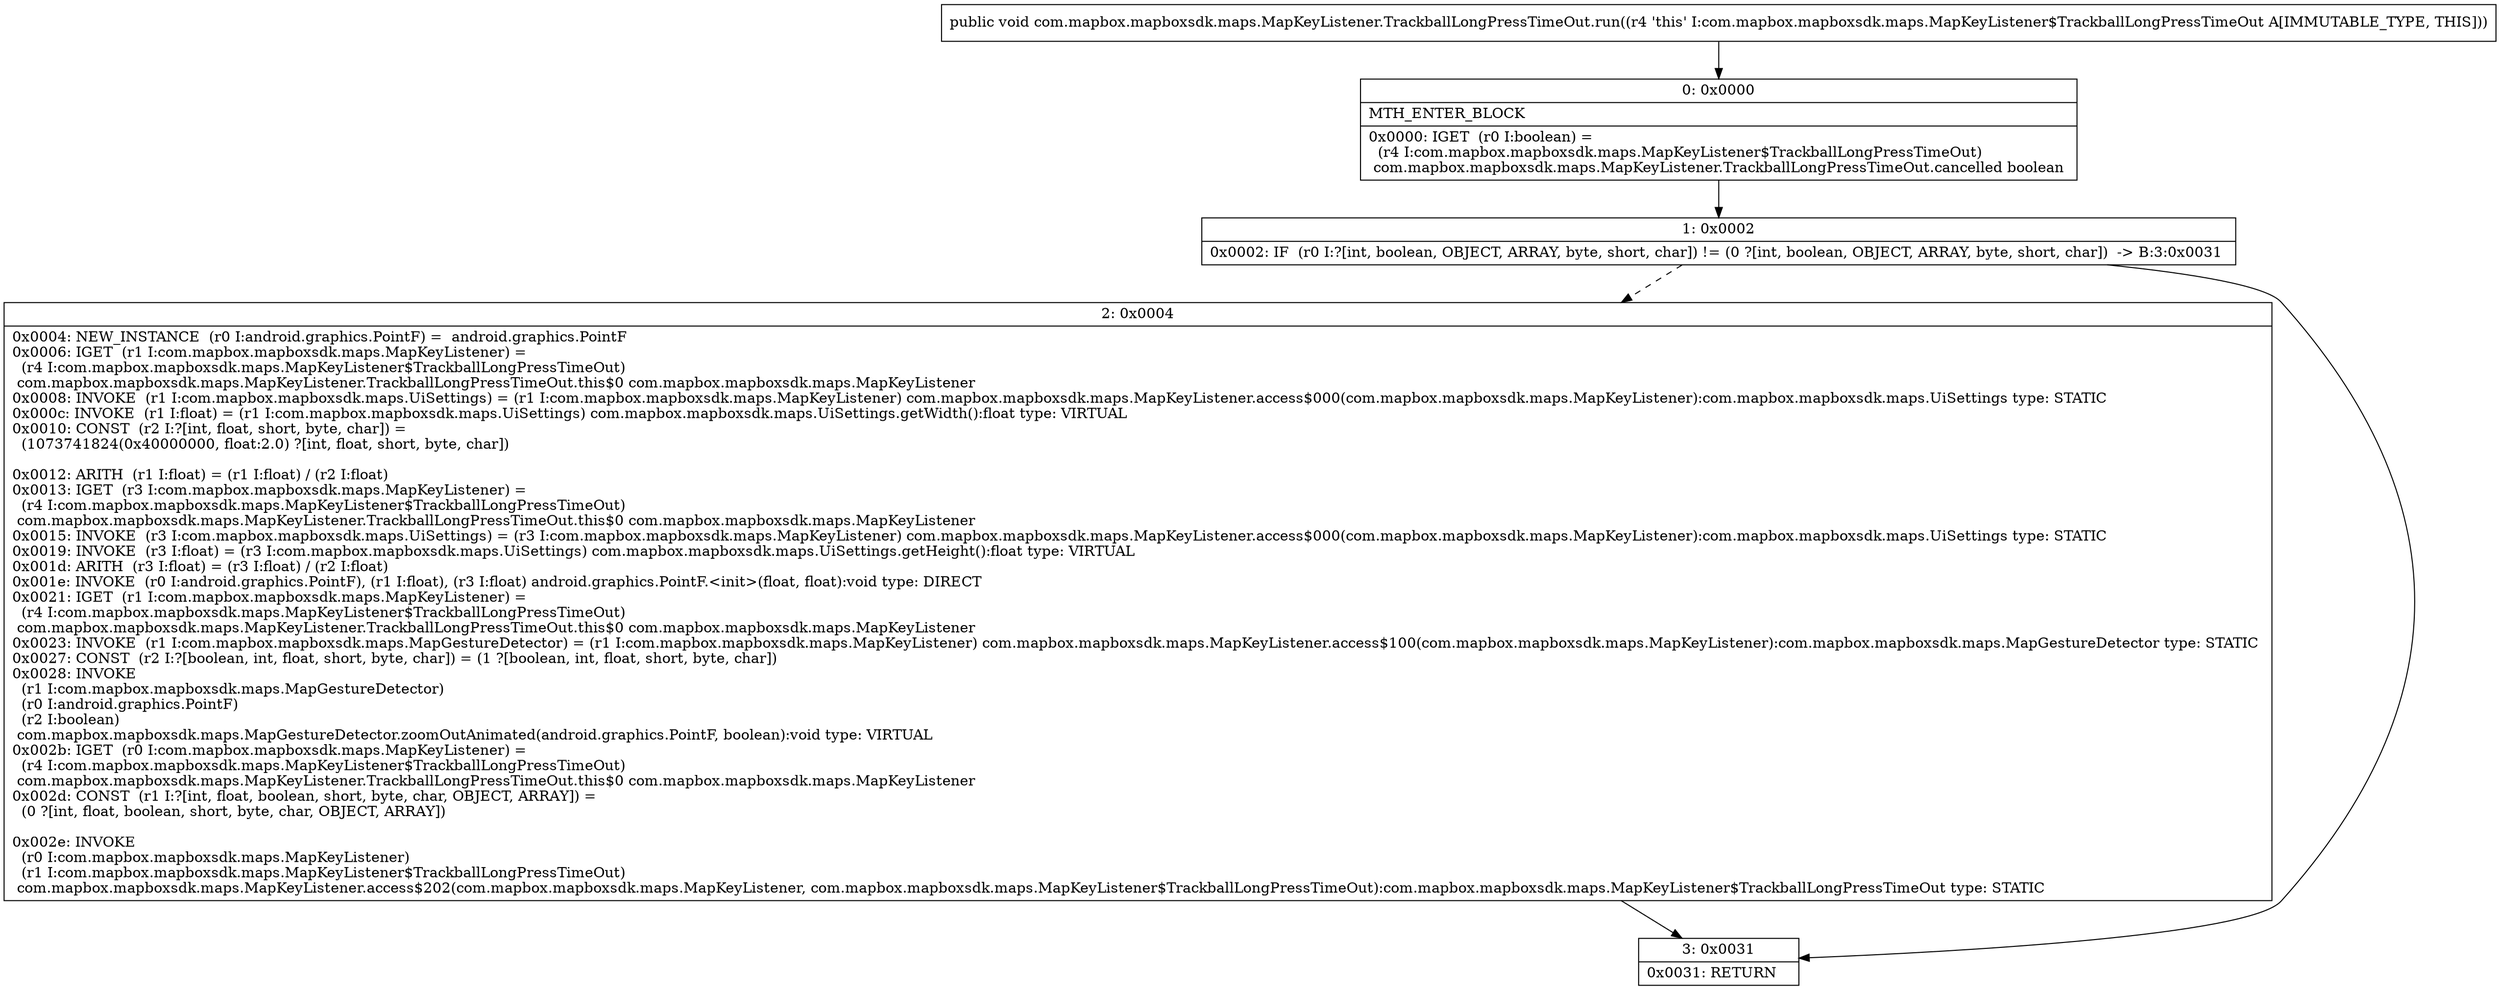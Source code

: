 digraph "CFG forcom.mapbox.mapboxsdk.maps.MapKeyListener.TrackballLongPressTimeOut.run()V" {
Node_0 [shape=record,label="{0\:\ 0x0000|MTH_ENTER_BLOCK\l|0x0000: IGET  (r0 I:boolean) = \l  (r4 I:com.mapbox.mapboxsdk.maps.MapKeyListener$TrackballLongPressTimeOut)\l com.mapbox.mapboxsdk.maps.MapKeyListener.TrackballLongPressTimeOut.cancelled boolean \l}"];
Node_1 [shape=record,label="{1\:\ 0x0002|0x0002: IF  (r0 I:?[int, boolean, OBJECT, ARRAY, byte, short, char]) != (0 ?[int, boolean, OBJECT, ARRAY, byte, short, char])  \-\> B:3:0x0031 \l}"];
Node_2 [shape=record,label="{2\:\ 0x0004|0x0004: NEW_INSTANCE  (r0 I:android.graphics.PointF) =  android.graphics.PointF \l0x0006: IGET  (r1 I:com.mapbox.mapboxsdk.maps.MapKeyListener) = \l  (r4 I:com.mapbox.mapboxsdk.maps.MapKeyListener$TrackballLongPressTimeOut)\l com.mapbox.mapboxsdk.maps.MapKeyListener.TrackballLongPressTimeOut.this$0 com.mapbox.mapboxsdk.maps.MapKeyListener \l0x0008: INVOKE  (r1 I:com.mapbox.mapboxsdk.maps.UiSettings) = (r1 I:com.mapbox.mapboxsdk.maps.MapKeyListener) com.mapbox.mapboxsdk.maps.MapKeyListener.access$000(com.mapbox.mapboxsdk.maps.MapKeyListener):com.mapbox.mapboxsdk.maps.UiSettings type: STATIC \l0x000c: INVOKE  (r1 I:float) = (r1 I:com.mapbox.mapboxsdk.maps.UiSettings) com.mapbox.mapboxsdk.maps.UiSettings.getWidth():float type: VIRTUAL \l0x0010: CONST  (r2 I:?[int, float, short, byte, char]) = \l  (1073741824(0x40000000, float:2.0) ?[int, float, short, byte, char])\l \l0x0012: ARITH  (r1 I:float) = (r1 I:float) \/ (r2 I:float) \l0x0013: IGET  (r3 I:com.mapbox.mapboxsdk.maps.MapKeyListener) = \l  (r4 I:com.mapbox.mapboxsdk.maps.MapKeyListener$TrackballLongPressTimeOut)\l com.mapbox.mapboxsdk.maps.MapKeyListener.TrackballLongPressTimeOut.this$0 com.mapbox.mapboxsdk.maps.MapKeyListener \l0x0015: INVOKE  (r3 I:com.mapbox.mapboxsdk.maps.UiSettings) = (r3 I:com.mapbox.mapboxsdk.maps.MapKeyListener) com.mapbox.mapboxsdk.maps.MapKeyListener.access$000(com.mapbox.mapboxsdk.maps.MapKeyListener):com.mapbox.mapboxsdk.maps.UiSettings type: STATIC \l0x0019: INVOKE  (r3 I:float) = (r3 I:com.mapbox.mapboxsdk.maps.UiSettings) com.mapbox.mapboxsdk.maps.UiSettings.getHeight():float type: VIRTUAL \l0x001d: ARITH  (r3 I:float) = (r3 I:float) \/ (r2 I:float) \l0x001e: INVOKE  (r0 I:android.graphics.PointF), (r1 I:float), (r3 I:float) android.graphics.PointF.\<init\>(float, float):void type: DIRECT \l0x0021: IGET  (r1 I:com.mapbox.mapboxsdk.maps.MapKeyListener) = \l  (r4 I:com.mapbox.mapboxsdk.maps.MapKeyListener$TrackballLongPressTimeOut)\l com.mapbox.mapboxsdk.maps.MapKeyListener.TrackballLongPressTimeOut.this$0 com.mapbox.mapboxsdk.maps.MapKeyListener \l0x0023: INVOKE  (r1 I:com.mapbox.mapboxsdk.maps.MapGestureDetector) = (r1 I:com.mapbox.mapboxsdk.maps.MapKeyListener) com.mapbox.mapboxsdk.maps.MapKeyListener.access$100(com.mapbox.mapboxsdk.maps.MapKeyListener):com.mapbox.mapboxsdk.maps.MapGestureDetector type: STATIC \l0x0027: CONST  (r2 I:?[boolean, int, float, short, byte, char]) = (1 ?[boolean, int, float, short, byte, char]) \l0x0028: INVOKE  \l  (r1 I:com.mapbox.mapboxsdk.maps.MapGestureDetector)\l  (r0 I:android.graphics.PointF)\l  (r2 I:boolean)\l com.mapbox.mapboxsdk.maps.MapGestureDetector.zoomOutAnimated(android.graphics.PointF, boolean):void type: VIRTUAL \l0x002b: IGET  (r0 I:com.mapbox.mapboxsdk.maps.MapKeyListener) = \l  (r4 I:com.mapbox.mapboxsdk.maps.MapKeyListener$TrackballLongPressTimeOut)\l com.mapbox.mapboxsdk.maps.MapKeyListener.TrackballLongPressTimeOut.this$0 com.mapbox.mapboxsdk.maps.MapKeyListener \l0x002d: CONST  (r1 I:?[int, float, boolean, short, byte, char, OBJECT, ARRAY]) = \l  (0 ?[int, float, boolean, short, byte, char, OBJECT, ARRAY])\l \l0x002e: INVOKE  \l  (r0 I:com.mapbox.mapboxsdk.maps.MapKeyListener)\l  (r1 I:com.mapbox.mapboxsdk.maps.MapKeyListener$TrackballLongPressTimeOut)\l com.mapbox.mapboxsdk.maps.MapKeyListener.access$202(com.mapbox.mapboxsdk.maps.MapKeyListener, com.mapbox.mapboxsdk.maps.MapKeyListener$TrackballLongPressTimeOut):com.mapbox.mapboxsdk.maps.MapKeyListener$TrackballLongPressTimeOut type: STATIC \l}"];
Node_3 [shape=record,label="{3\:\ 0x0031|0x0031: RETURN   \l}"];
MethodNode[shape=record,label="{public void com.mapbox.mapboxsdk.maps.MapKeyListener.TrackballLongPressTimeOut.run((r4 'this' I:com.mapbox.mapboxsdk.maps.MapKeyListener$TrackballLongPressTimeOut A[IMMUTABLE_TYPE, THIS])) }"];
MethodNode -> Node_0;
Node_0 -> Node_1;
Node_1 -> Node_2[style=dashed];
Node_1 -> Node_3;
Node_2 -> Node_3;
}

